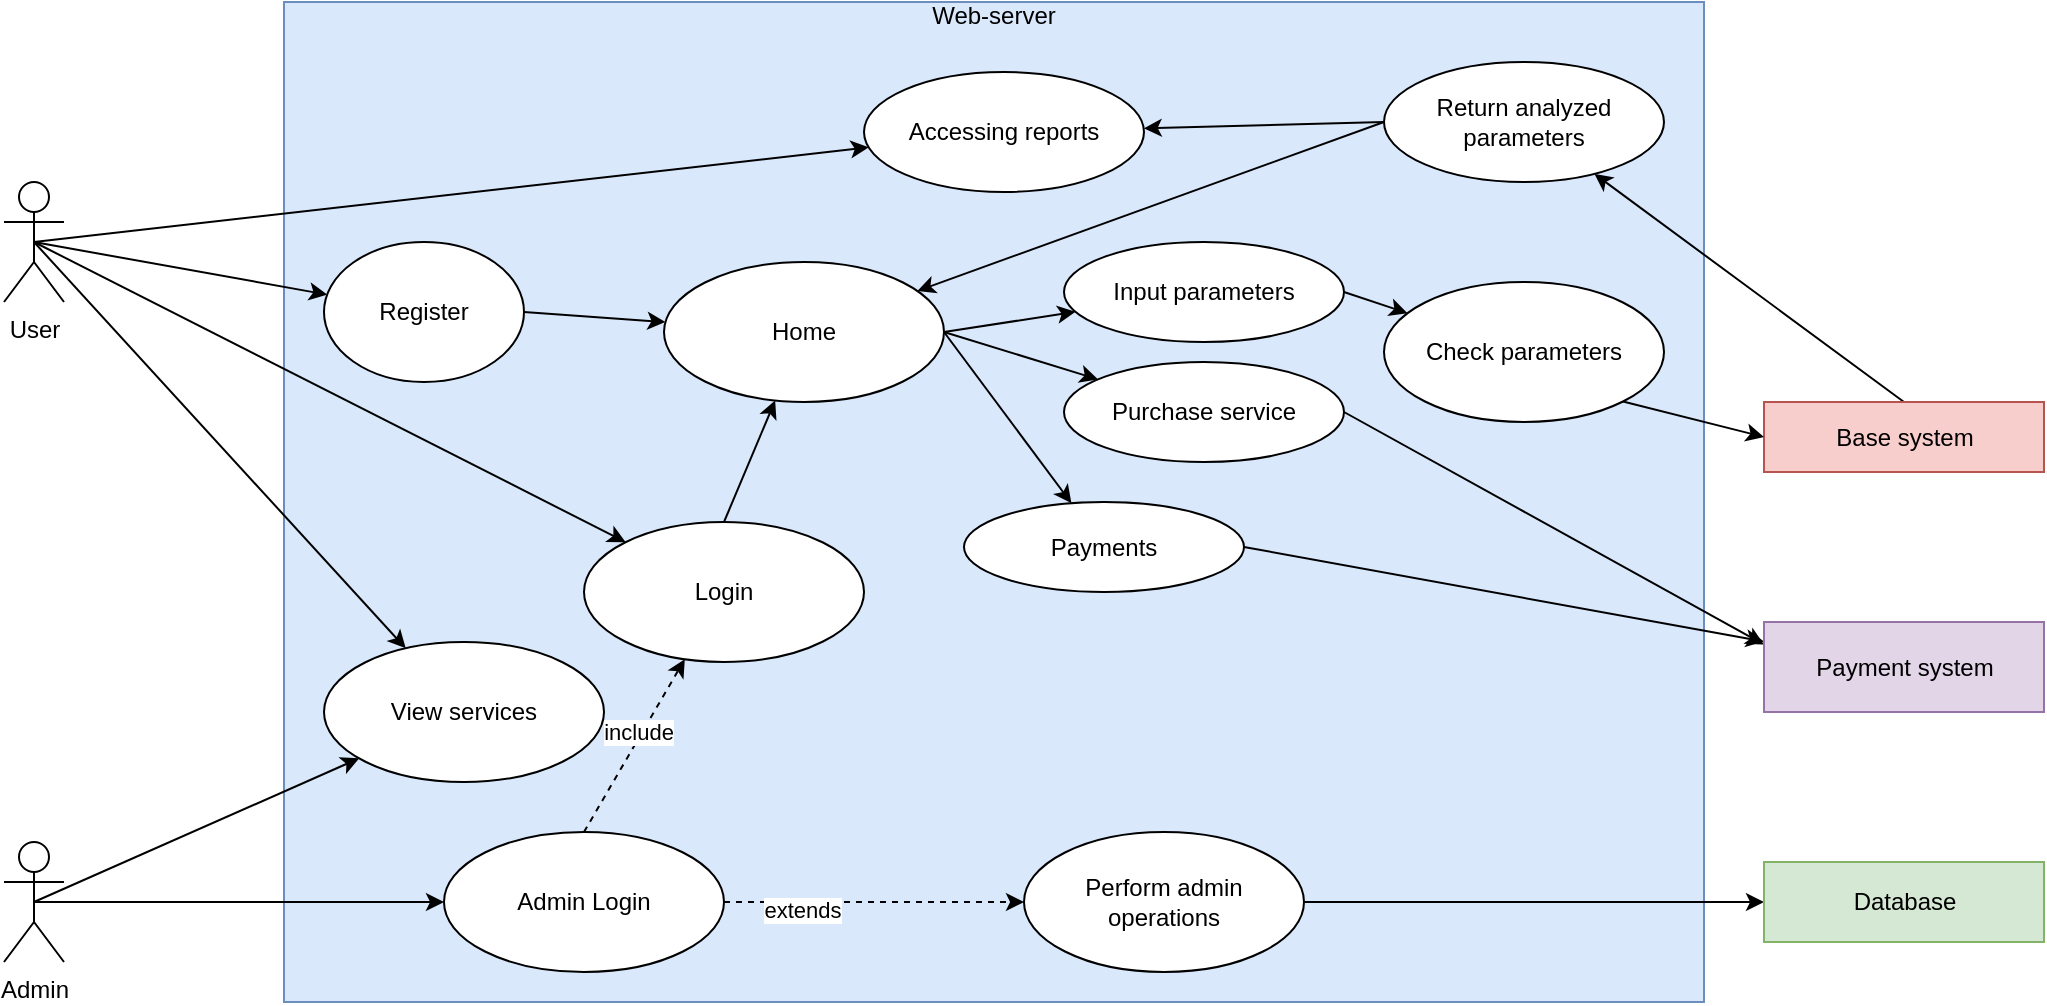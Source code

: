 <mxfile version="13.1.3" type="github">
  <diagram id="56olpVnG2lmv2a7JucS9" name="Page-1">
    <mxGraphModel dx="1422" dy="778" grid="1" gridSize="10" guides="1" tooltips="1" connect="1" arrows="1" fold="1" page="1" pageScale="1" pageWidth="1100" pageHeight="850" math="0" shadow="0">
      <root>
        <mxCell id="0" />
        <mxCell id="1" parent="0" />
        <mxCell id="ZexKZWk68Z9xCkmGoOVX-1" value="&lt;div align=&quot;center&quot;&gt;Web-server&lt;/div&gt;" style="verticalAlign=top;align=center;overflow=fill;fontSize=12;fontFamily=Helvetica;html=1;fillColor=#dae8fc;strokeColor=#6c8ebf;" vertex="1" parent="1">
          <mxGeometry x="200" y="50" width="710" height="500" as="geometry" />
        </mxCell>
        <mxCell id="ZexKZWk68Z9xCkmGoOVX-2" style="edgeStyle=none;rounded=0;orthogonalLoop=1;jettySize=auto;html=1;exitX=0.5;exitY=0.5;exitDx=0;exitDy=0;exitPerimeter=0;" edge="1" parent="1" source="ZexKZWk68Z9xCkmGoOVX-5" target="ZexKZWk68Z9xCkmGoOVX-17">
          <mxGeometry relative="1" as="geometry" />
        </mxCell>
        <mxCell id="ZexKZWk68Z9xCkmGoOVX-3" style="edgeStyle=none;rounded=0;orthogonalLoop=1;jettySize=auto;html=1;exitX=0.5;exitY=0.5;exitDx=0;exitDy=0;exitPerimeter=0;" edge="1" parent="1" source="ZexKZWk68Z9xCkmGoOVX-5" target="ZexKZWk68Z9xCkmGoOVX-19">
          <mxGeometry relative="1" as="geometry" />
        </mxCell>
        <mxCell id="ZexKZWk68Z9xCkmGoOVX-4" style="edgeStyle=none;rounded=0;orthogonalLoop=1;jettySize=auto;html=1;exitX=0.5;exitY=0.5;exitDx=0;exitDy=0;exitPerimeter=0;" edge="1" parent="1" source="ZexKZWk68Z9xCkmGoOVX-5" target="ZexKZWk68Z9xCkmGoOVX-41">
          <mxGeometry relative="1" as="geometry" />
        </mxCell>
        <mxCell id="ZexKZWk68Z9xCkmGoOVX-5" value="User" style="shape=umlActor;verticalLabelPosition=bottom;labelBackgroundColor=#ffffff;verticalAlign=top;html=1;" vertex="1" parent="1">
          <mxGeometry x="60" y="140" width="30" height="60" as="geometry" />
        </mxCell>
        <mxCell id="ZexKZWk68Z9xCkmGoOVX-6" style="edgeStyle=none;rounded=0;orthogonalLoop=1;jettySize=auto;html=1;exitX=0.5;exitY=0.5;exitDx=0;exitDy=0;exitPerimeter=0;" edge="1" parent="1" source="ZexKZWk68Z9xCkmGoOVX-8" target="ZexKZWk68Z9xCkmGoOVX-16">
          <mxGeometry relative="1" as="geometry" />
        </mxCell>
        <mxCell id="ZexKZWk68Z9xCkmGoOVX-7" style="edgeStyle=none;rounded=0;orthogonalLoop=1;jettySize=auto;html=1;exitX=0.5;exitY=0.5;exitDx=0;exitDy=0;exitPerimeter=0;" edge="1" parent="1" source="ZexKZWk68Z9xCkmGoOVX-8" target="ZexKZWk68Z9xCkmGoOVX-17">
          <mxGeometry relative="1" as="geometry" />
        </mxCell>
        <mxCell id="ZexKZWk68Z9xCkmGoOVX-8" value="Admin" style="shape=umlActor;verticalLabelPosition=bottom;labelBackgroundColor=#ffffff;verticalAlign=top;html=1;" vertex="1" parent="1">
          <mxGeometry x="60" y="470" width="30" height="60" as="geometry" />
        </mxCell>
        <mxCell id="ZexKZWk68Z9xCkmGoOVX-9" value="" style="endArrow=classic;html=1;exitX=0.5;exitY=0.5;exitDx=0;exitDy=0;exitPerimeter=0;" edge="1" parent="1" source="ZexKZWk68Z9xCkmGoOVX-5" target="ZexKZWk68Z9xCkmGoOVX-11">
          <mxGeometry width="50" height="50" relative="1" as="geometry">
            <mxPoint x="100" y="170" as="sourcePoint" />
            <mxPoint x="255.212" y="138.252" as="targetPoint" />
          </mxGeometry>
        </mxCell>
        <mxCell id="ZexKZWk68Z9xCkmGoOVX-10" style="edgeStyle=none;rounded=0;orthogonalLoop=1;jettySize=auto;html=1;exitX=1;exitY=0.5;exitDx=0;exitDy=0;" edge="1" parent="1" source="ZexKZWk68Z9xCkmGoOVX-11" target="ZexKZWk68Z9xCkmGoOVX-32">
          <mxGeometry relative="1" as="geometry" />
        </mxCell>
        <mxCell id="ZexKZWk68Z9xCkmGoOVX-11" value="Register" style="ellipse;whiteSpace=wrap;html=1;" vertex="1" parent="1">
          <mxGeometry x="220" y="170" width="100" height="70" as="geometry" />
        </mxCell>
        <mxCell id="ZexKZWk68Z9xCkmGoOVX-12" style="edgeStyle=none;rounded=0;orthogonalLoop=1;jettySize=auto;html=1;exitX=0.5;exitY=0;exitDx=0;exitDy=0;dashed=1;" edge="1" parent="1" source="ZexKZWk68Z9xCkmGoOVX-16" target="ZexKZWk68Z9xCkmGoOVX-19">
          <mxGeometry relative="1" as="geometry" />
        </mxCell>
        <mxCell id="ZexKZWk68Z9xCkmGoOVX-13" value="include" style="edgeLabel;html=1;align=center;verticalAlign=middle;resizable=0;points=[];" vertex="1" connectable="0" parent="ZexKZWk68Z9xCkmGoOVX-12">
          <mxGeometry x="0.142" y="2" relative="1" as="geometry">
            <mxPoint as="offset" />
          </mxGeometry>
        </mxCell>
        <mxCell id="ZexKZWk68Z9xCkmGoOVX-14" style="edgeStyle=none;rounded=0;orthogonalLoop=1;jettySize=auto;html=1;exitX=1;exitY=0.5;exitDx=0;exitDy=0;dashed=1;" edge="1" parent="1" source="ZexKZWk68Z9xCkmGoOVX-16" target="ZexKZWk68Z9xCkmGoOVX-21">
          <mxGeometry relative="1" as="geometry" />
        </mxCell>
        <mxCell id="ZexKZWk68Z9xCkmGoOVX-15" value="extends" style="edgeLabel;html=1;align=center;verticalAlign=middle;resizable=0;points=[];" vertex="1" connectable="0" parent="ZexKZWk68Z9xCkmGoOVX-14">
          <mxGeometry x="-0.489" y="-4" relative="1" as="geometry">
            <mxPoint as="offset" />
          </mxGeometry>
        </mxCell>
        <mxCell id="ZexKZWk68Z9xCkmGoOVX-16" value="Admin Login" style="ellipse;whiteSpace=wrap;html=1;" vertex="1" parent="1">
          <mxGeometry x="280" y="465" width="140" height="70" as="geometry" />
        </mxCell>
        <mxCell id="ZexKZWk68Z9xCkmGoOVX-17" value="View services" style="ellipse;whiteSpace=wrap;html=1;" vertex="1" parent="1">
          <mxGeometry x="220" y="370" width="140" height="70" as="geometry" />
        </mxCell>
        <mxCell id="ZexKZWk68Z9xCkmGoOVX-18" style="edgeStyle=none;rounded=0;orthogonalLoop=1;jettySize=auto;html=1;exitX=0.5;exitY=0;exitDx=0;exitDy=0;" edge="1" parent="1" source="ZexKZWk68Z9xCkmGoOVX-19" target="ZexKZWk68Z9xCkmGoOVX-32">
          <mxGeometry relative="1" as="geometry" />
        </mxCell>
        <mxCell id="ZexKZWk68Z9xCkmGoOVX-19" value="Login" style="ellipse;whiteSpace=wrap;html=1;" vertex="1" parent="1">
          <mxGeometry x="350" y="310" width="140" height="70" as="geometry" />
        </mxCell>
        <mxCell id="ZexKZWk68Z9xCkmGoOVX-20" style="edgeStyle=none;rounded=0;orthogonalLoop=1;jettySize=auto;html=1;exitX=1;exitY=0.5;exitDx=0;exitDy=0;" edge="1" parent="1" source="ZexKZWk68Z9xCkmGoOVX-21" target="ZexKZWk68Z9xCkmGoOVX-22">
          <mxGeometry relative="1" as="geometry" />
        </mxCell>
        <mxCell id="ZexKZWk68Z9xCkmGoOVX-21" value="Perform admin operations" style="ellipse;whiteSpace=wrap;html=1;" vertex="1" parent="1">
          <mxGeometry x="570" y="465" width="140" height="70" as="geometry" />
        </mxCell>
        <mxCell id="ZexKZWk68Z9xCkmGoOVX-22" value="Database" style="html=1;fillColor=#d5e8d4;strokeColor=#82b366;" vertex="1" parent="1">
          <mxGeometry x="940" y="480" width="140" height="40" as="geometry" />
        </mxCell>
        <mxCell id="ZexKZWk68Z9xCkmGoOVX-23" style="edgeStyle=none;rounded=0;orthogonalLoop=1;jettySize=auto;html=1;exitX=1;exitY=0.5;exitDx=0;exitDy=0;" edge="1" parent="1" source="ZexKZWk68Z9xCkmGoOVX-24" target="ZexKZWk68Z9xCkmGoOVX-37">
          <mxGeometry relative="1" as="geometry" />
        </mxCell>
        <mxCell id="ZexKZWk68Z9xCkmGoOVX-24" value="Input parameters" style="ellipse;whiteSpace=wrap;html=1;" vertex="1" parent="1">
          <mxGeometry x="590" y="170" width="140" height="50" as="geometry" />
        </mxCell>
        <mxCell id="ZexKZWk68Z9xCkmGoOVX-25" style="rounded=0;orthogonalLoop=1;jettySize=auto;html=1;exitX=1;exitY=0.5;exitDx=0;exitDy=0;entryX=0;entryY=0.25;entryDx=0;entryDy=0;" edge="1" parent="1" source="ZexKZWk68Z9xCkmGoOVX-26" target="ZexKZWk68Z9xCkmGoOVX-33">
          <mxGeometry relative="1" as="geometry" />
        </mxCell>
        <mxCell id="ZexKZWk68Z9xCkmGoOVX-26" value="Purchase service" style="ellipse;whiteSpace=wrap;html=1;" vertex="1" parent="1">
          <mxGeometry x="590" y="230" width="140" height="50" as="geometry" />
        </mxCell>
        <mxCell id="ZexKZWk68Z9xCkmGoOVX-27" style="edgeStyle=none;rounded=0;orthogonalLoop=1;jettySize=auto;html=1;exitX=1;exitY=0.5;exitDx=0;exitDy=0;" edge="1" parent="1" source="ZexKZWk68Z9xCkmGoOVX-28" target="ZexKZWk68Z9xCkmGoOVX-33">
          <mxGeometry relative="1" as="geometry" />
        </mxCell>
        <mxCell id="ZexKZWk68Z9xCkmGoOVX-28" value="Payments" style="ellipse;whiteSpace=wrap;html=1;" vertex="1" parent="1">
          <mxGeometry x="540" y="300" width="140" height="45" as="geometry" />
        </mxCell>
        <mxCell id="ZexKZWk68Z9xCkmGoOVX-29" style="edgeStyle=none;rounded=0;orthogonalLoop=1;jettySize=auto;html=1;exitX=1;exitY=0.5;exitDx=0;exitDy=0;" edge="1" parent="1" source="ZexKZWk68Z9xCkmGoOVX-32" target="ZexKZWk68Z9xCkmGoOVX-24">
          <mxGeometry relative="1" as="geometry" />
        </mxCell>
        <mxCell id="ZexKZWk68Z9xCkmGoOVX-30" style="edgeStyle=none;rounded=0;orthogonalLoop=1;jettySize=auto;html=1;exitX=1;exitY=0.5;exitDx=0;exitDy=0;" edge="1" parent="1" source="ZexKZWk68Z9xCkmGoOVX-32" target="ZexKZWk68Z9xCkmGoOVX-26">
          <mxGeometry relative="1" as="geometry" />
        </mxCell>
        <mxCell id="ZexKZWk68Z9xCkmGoOVX-31" style="edgeStyle=none;rounded=0;orthogonalLoop=1;jettySize=auto;html=1;exitX=1;exitY=0.5;exitDx=0;exitDy=0;" edge="1" parent="1" source="ZexKZWk68Z9xCkmGoOVX-32" target="ZexKZWk68Z9xCkmGoOVX-28">
          <mxGeometry relative="1" as="geometry" />
        </mxCell>
        <mxCell id="ZexKZWk68Z9xCkmGoOVX-32" value="Home" style="ellipse;whiteSpace=wrap;html=1;" vertex="1" parent="1">
          <mxGeometry x="390" y="180" width="140" height="70" as="geometry" />
        </mxCell>
        <mxCell id="ZexKZWk68Z9xCkmGoOVX-33" value="Payment system" style="html=1;fillColor=#e1d5e7;strokeColor=#9673a6;" vertex="1" parent="1">
          <mxGeometry x="940" y="360" width="140" height="45" as="geometry" />
        </mxCell>
        <mxCell id="ZexKZWk68Z9xCkmGoOVX-34" style="rounded=0;orthogonalLoop=1;jettySize=auto;html=1;exitX=0.5;exitY=0;exitDx=0;exitDy=0;" edge="1" parent="1" source="ZexKZWk68Z9xCkmGoOVX-35" target="ZexKZWk68Z9xCkmGoOVX-40">
          <mxGeometry relative="1" as="geometry" />
        </mxCell>
        <mxCell id="ZexKZWk68Z9xCkmGoOVX-35" value="Base system" style="html=1;fillColor=#f8cecc;strokeColor=#b85450;" vertex="1" parent="1">
          <mxGeometry x="940" y="250" width="140" height="35" as="geometry" />
        </mxCell>
        <mxCell id="ZexKZWk68Z9xCkmGoOVX-36" style="edgeStyle=none;rounded=0;orthogonalLoop=1;jettySize=auto;html=1;exitX=1;exitY=1;exitDx=0;exitDy=0;entryX=0;entryY=0.5;entryDx=0;entryDy=0;" edge="1" parent="1" source="ZexKZWk68Z9xCkmGoOVX-37" target="ZexKZWk68Z9xCkmGoOVX-35">
          <mxGeometry relative="1" as="geometry" />
        </mxCell>
        <mxCell id="ZexKZWk68Z9xCkmGoOVX-37" value="Check parameters" style="ellipse;whiteSpace=wrap;html=1;" vertex="1" parent="1">
          <mxGeometry x="750" y="190" width="140" height="70" as="geometry" />
        </mxCell>
        <mxCell id="ZexKZWk68Z9xCkmGoOVX-38" style="edgeStyle=none;rounded=0;orthogonalLoop=1;jettySize=auto;html=1;exitX=0;exitY=0.5;exitDx=0;exitDy=0;" edge="1" parent="1" source="ZexKZWk68Z9xCkmGoOVX-40" target="ZexKZWk68Z9xCkmGoOVX-32">
          <mxGeometry relative="1" as="geometry" />
        </mxCell>
        <mxCell id="ZexKZWk68Z9xCkmGoOVX-39" style="edgeStyle=none;rounded=0;orthogonalLoop=1;jettySize=auto;html=1;exitX=0;exitY=0.5;exitDx=0;exitDy=0;" edge="1" parent="1" source="ZexKZWk68Z9xCkmGoOVX-40" target="ZexKZWk68Z9xCkmGoOVX-41">
          <mxGeometry relative="1" as="geometry" />
        </mxCell>
        <mxCell id="ZexKZWk68Z9xCkmGoOVX-40" value="Return analyzed parameters" style="ellipse;whiteSpace=wrap;html=1;" vertex="1" parent="1">
          <mxGeometry x="750" y="80" width="140" height="60" as="geometry" />
        </mxCell>
        <mxCell id="ZexKZWk68Z9xCkmGoOVX-41" value="Accessing reports" style="ellipse;whiteSpace=wrap;html=1;" vertex="1" parent="1">
          <mxGeometry x="490" y="85" width="140" height="60" as="geometry" />
        </mxCell>
      </root>
    </mxGraphModel>
  </diagram>
</mxfile>
